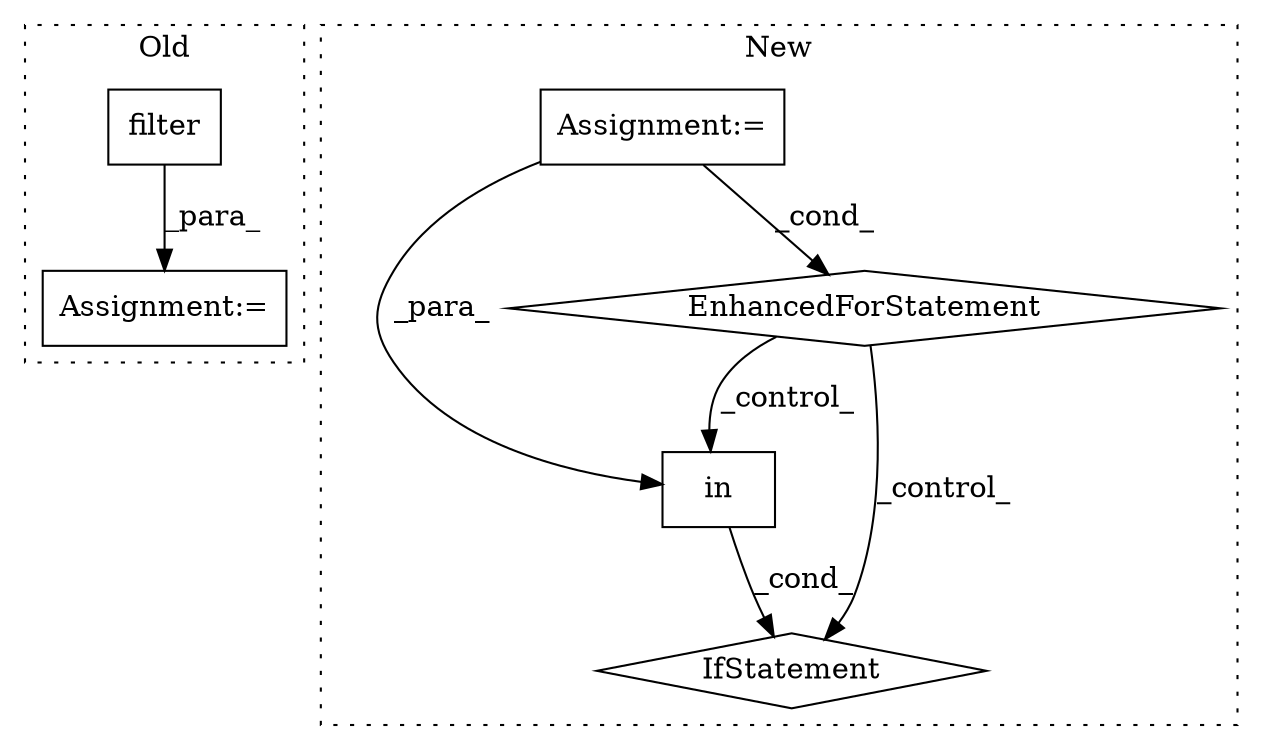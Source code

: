 digraph G {
subgraph cluster0 {
1 [label="filter" a="32" s="3766,3796" l="7,1" shape="box"];
3 [label="Assignment:=" a="7" s="3755" l="1" shape="box"];
label = "Old";
style="dotted";
}
subgraph cluster1 {
2 [label="in" a="105" s="4103" l="30" shape="box"];
4 [label="IfStatement" a="25" s="4093,4133" l="10,2" shape="diamond"];
5 [label="EnhancedForStatement" a="70" s="4013,4083" l="53,2" shape="diamond"];
6 [label="Assignment:=" a="7" s="4013,4083" l="53,2" shape="box"];
label = "New";
style="dotted";
}
1 -> 3 [label="_para_"];
2 -> 4 [label="_cond_"];
5 -> 2 [label="_control_"];
5 -> 4 [label="_control_"];
6 -> 2 [label="_para_"];
6 -> 5 [label="_cond_"];
}